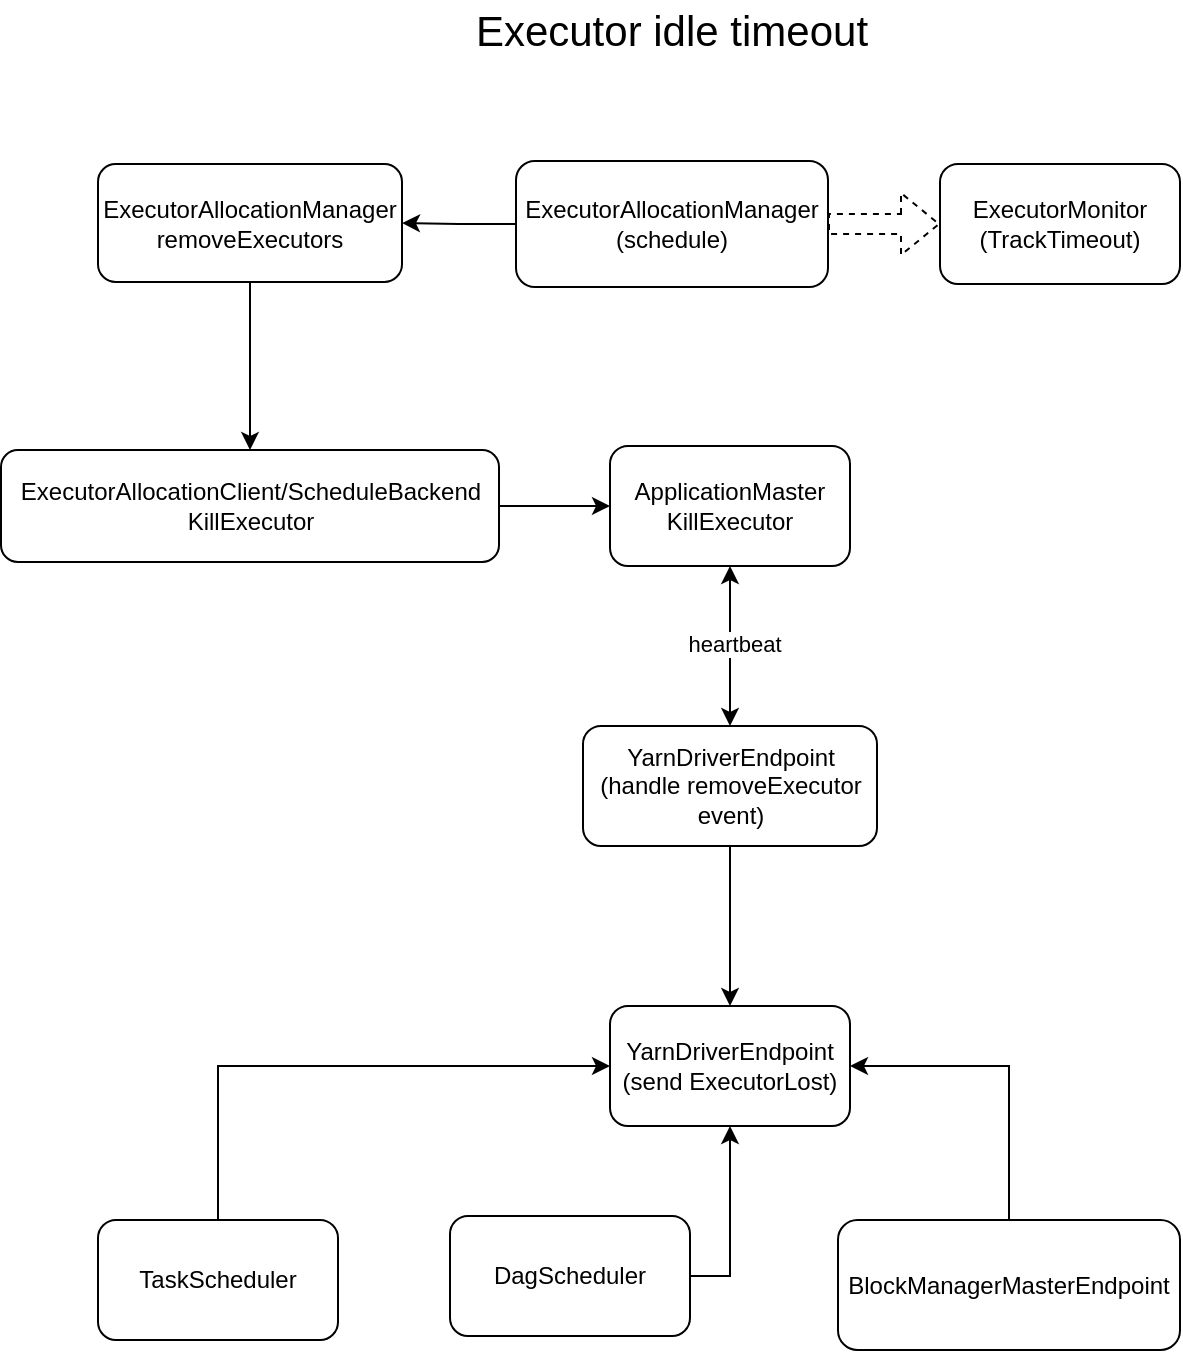 <mxfile version="22.1.7" type="github">
  <diagram name="Page-1" id="Tv8OXh-J_D7vxYsQkESJ">
    <mxGraphModel dx="1834" dy="786" grid="0" gridSize="10" guides="1" tooltips="1" connect="1" arrows="1" fold="1" page="0" pageScale="1" pageWidth="827" pageHeight="1169" math="0" shadow="0">
      <root>
        <mxCell id="0" />
        <mxCell id="1" parent="0" />
        <mxCell id="ajJxxP_tnbdznKNpBEiU-10" value="" style="edgeStyle=orthogonalEdgeStyle;rounded=0;orthogonalLoop=1;jettySize=auto;html=1;" edge="1" parent="1" source="ajJxxP_tnbdznKNpBEiU-1" target="ajJxxP_tnbdznKNpBEiU-9">
          <mxGeometry relative="1" as="geometry" />
        </mxCell>
        <mxCell id="ajJxxP_tnbdznKNpBEiU-1" value="ExecutorAllocationManager removeExecutors" style="rounded=1;whiteSpace=wrap;html=1;" vertex="1" parent="1">
          <mxGeometry x="27" y="163" width="152" height="59" as="geometry" />
        </mxCell>
        <mxCell id="ajJxxP_tnbdznKNpBEiU-2" value="&lt;font style=&quot;font-size: 21px;&quot;&gt;Executor idle timeout&lt;/font&gt;" style="text;html=1;strokeColor=none;fillColor=none;align=center;verticalAlign=middle;whiteSpace=wrap;rounded=0;" vertex="1" parent="1">
          <mxGeometry x="196.25" y="81" width="235.5" height="30" as="geometry" />
        </mxCell>
        <mxCell id="ajJxxP_tnbdznKNpBEiU-5" value="" style="edgeStyle=orthogonalEdgeStyle;rounded=0;orthogonalLoop=1;jettySize=auto;html=1;shape=flexArrow;endArrow=none;endFill=0;startArrow=block;dashed=1;" edge="1" parent="1" source="ajJxxP_tnbdznKNpBEiU-3" target="ajJxxP_tnbdznKNpBEiU-4">
          <mxGeometry relative="1" as="geometry" />
        </mxCell>
        <mxCell id="ajJxxP_tnbdznKNpBEiU-3" value="ExecutorMonitor&lt;br&gt;(TrackTimeout)" style="rounded=1;whiteSpace=wrap;html=1;" vertex="1" parent="1">
          <mxGeometry x="448" y="163" width="120" height="60" as="geometry" />
        </mxCell>
        <mxCell id="ajJxxP_tnbdznKNpBEiU-6" value="" style="edgeStyle=orthogonalEdgeStyle;rounded=0;orthogonalLoop=1;jettySize=auto;html=1;" edge="1" parent="1" source="ajJxxP_tnbdznKNpBEiU-4" target="ajJxxP_tnbdznKNpBEiU-1">
          <mxGeometry relative="1" as="geometry" />
        </mxCell>
        <mxCell id="ajJxxP_tnbdznKNpBEiU-4" value="ExecutorAllocationManager&lt;br&gt;(schedule)" style="rounded=1;whiteSpace=wrap;html=1;" vertex="1" parent="1">
          <mxGeometry x="236" y="161.5" width="156" height="63" as="geometry" />
        </mxCell>
        <mxCell id="ajJxxP_tnbdznKNpBEiU-12" value="" style="edgeStyle=orthogonalEdgeStyle;rounded=0;orthogonalLoop=1;jettySize=auto;html=1;" edge="1" parent="1" source="ajJxxP_tnbdznKNpBEiU-9" target="ajJxxP_tnbdznKNpBEiU-11">
          <mxGeometry relative="1" as="geometry" />
        </mxCell>
        <mxCell id="ajJxxP_tnbdznKNpBEiU-9" value="ExecutorAllocationClient/ScheduleBackend&lt;br&gt;KillExecutor" style="whiteSpace=wrap;html=1;rounded=1;" vertex="1" parent="1">
          <mxGeometry x="-21.5" y="306" width="249" height="56" as="geometry" />
        </mxCell>
        <mxCell id="ajJxxP_tnbdznKNpBEiU-14" value="" style="edgeStyle=orthogonalEdgeStyle;rounded=0;orthogonalLoop=1;jettySize=auto;html=1;endArrow=classic;endFill=1;startArrow=classic;startFill=1;" edge="1" parent="1" source="ajJxxP_tnbdznKNpBEiU-11" target="ajJxxP_tnbdznKNpBEiU-13">
          <mxGeometry relative="1" as="geometry" />
        </mxCell>
        <mxCell id="ajJxxP_tnbdznKNpBEiU-15" value="heartbeat" style="edgeLabel;html=1;align=center;verticalAlign=middle;resizable=0;points=[];" vertex="1" connectable="0" parent="ajJxxP_tnbdznKNpBEiU-14">
          <mxGeometry x="-0.025" y="2" relative="1" as="geometry">
            <mxPoint as="offset" />
          </mxGeometry>
        </mxCell>
        <mxCell id="ajJxxP_tnbdznKNpBEiU-11" value="ApplicationMaster&lt;br&gt;KillExecutor" style="whiteSpace=wrap;html=1;rounded=1;" vertex="1" parent="1">
          <mxGeometry x="283" y="304" width="120" height="60" as="geometry" />
        </mxCell>
        <mxCell id="ajJxxP_tnbdznKNpBEiU-17" value="" style="edgeStyle=orthogonalEdgeStyle;rounded=0;orthogonalLoop=1;jettySize=auto;html=1;" edge="1" parent="1" source="ajJxxP_tnbdznKNpBEiU-13" target="ajJxxP_tnbdznKNpBEiU-16">
          <mxGeometry relative="1" as="geometry" />
        </mxCell>
        <mxCell id="ajJxxP_tnbdznKNpBEiU-13" value="YarnDriverEndpoint&lt;br&gt;(handle removeExecutor event)" style="whiteSpace=wrap;html=1;rounded=1;" vertex="1" parent="1">
          <mxGeometry x="269.5" y="444" width="147" height="60" as="geometry" />
        </mxCell>
        <mxCell id="ajJxxP_tnbdznKNpBEiU-16" value="YarnDriverEndpoint&lt;br&gt;(send ExecutorLost)" style="whiteSpace=wrap;html=1;rounded=1;" vertex="1" parent="1">
          <mxGeometry x="283" y="584" width="120" height="60" as="geometry" />
        </mxCell>
        <mxCell id="ajJxxP_tnbdznKNpBEiU-21" style="edgeStyle=orthogonalEdgeStyle;rounded=0;orthogonalLoop=1;jettySize=auto;html=1;entryX=0;entryY=0.5;entryDx=0;entryDy=0;exitX=0.5;exitY=0;exitDx=0;exitDy=0;" edge="1" parent="1" source="ajJxxP_tnbdznKNpBEiU-18" target="ajJxxP_tnbdznKNpBEiU-16">
          <mxGeometry relative="1" as="geometry" />
        </mxCell>
        <mxCell id="ajJxxP_tnbdznKNpBEiU-18" value="TaskScheduler" style="rounded=1;whiteSpace=wrap;html=1;" vertex="1" parent="1">
          <mxGeometry x="27" y="691" width="120" height="60" as="geometry" />
        </mxCell>
        <mxCell id="ajJxxP_tnbdznKNpBEiU-22" style="edgeStyle=orthogonalEdgeStyle;rounded=0;orthogonalLoop=1;jettySize=auto;html=1;entryX=0.5;entryY=1;entryDx=0;entryDy=0;exitX=1;exitY=0.5;exitDx=0;exitDy=0;" edge="1" parent="1" source="ajJxxP_tnbdznKNpBEiU-19" target="ajJxxP_tnbdznKNpBEiU-16">
          <mxGeometry relative="1" as="geometry" />
        </mxCell>
        <mxCell id="ajJxxP_tnbdznKNpBEiU-19" value="DagScheduler" style="rounded=1;whiteSpace=wrap;html=1;" vertex="1" parent="1">
          <mxGeometry x="203" y="689" width="120" height="60" as="geometry" />
        </mxCell>
        <mxCell id="ajJxxP_tnbdznKNpBEiU-23" style="edgeStyle=orthogonalEdgeStyle;rounded=0;orthogonalLoop=1;jettySize=auto;html=1;entryX=1;entryY=0.5;entryDx=0;entryDy=0;" edge="1" parent="1" source="ajJxxP_tnbdznKNpBEiU-20" target="ajJxxP_tnbdznKNpBEiU-16">
          <mxGeometry relative="1" as="geometry" />
        </mxCell>
        <mxCell id="ajJxxP_tnbdznKNpBEiU-20" value="BlockManagerMasterEndpoint" style="rounded=1;whiteSpace=wrap;html=1;" vertex="1" parent="1">
          <mxGeometry x="397" y="691" width="171" height="65" as="geometry" />
        </mxCell>
      </root>
    </mxGraphModel>
  </diagram>
</mxfile>

